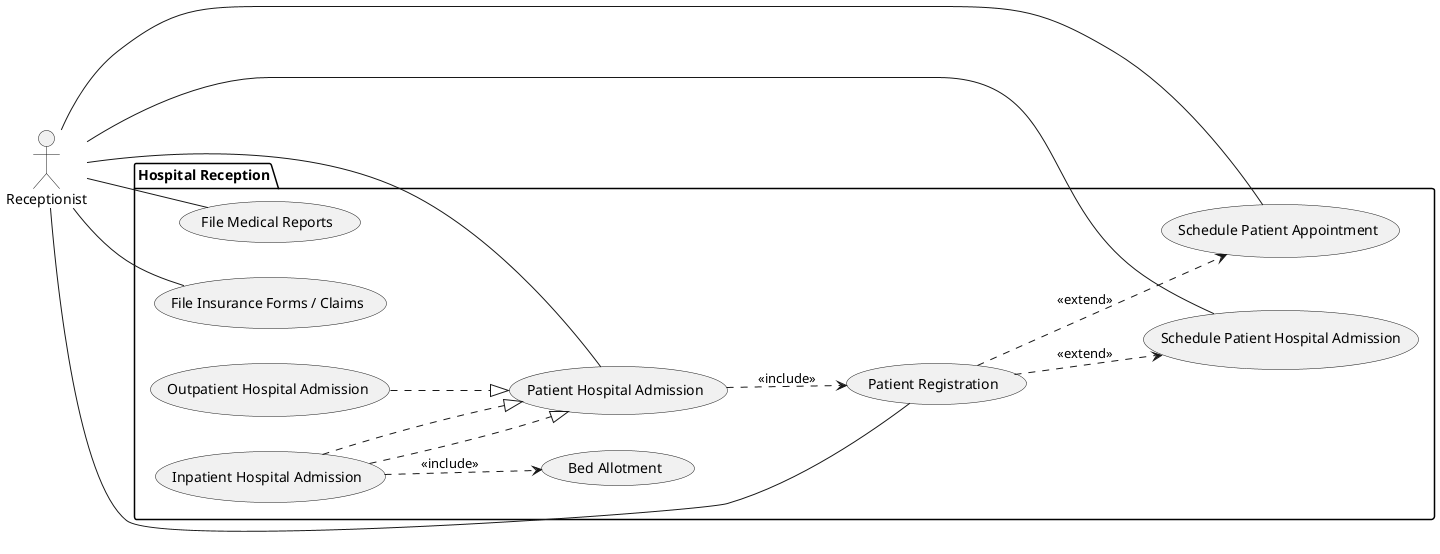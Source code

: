 @startuml
left to right direction

actor "Receptionist"

package "Hospital Reception" {
    usecase "Schedule Patient Appointment"
    usecase "Schedule Patient Hospital Admission" as SPHA
    usecase "Patient Registration" as PR
    usecase "Patient Hospital Admission" as PHA
    usecase "File Insurance Forms / Claims" as FIFC
    usecase "File Medical Reports" as FMR
    usecase "Outpatient Hospital Admission" as OHA
    usecase "Inpatient Hospital Admission" as IHA
    usecase "Bed Allotment"
}

"Receptionist" -- "Schedule Patient Appointment"
"Receptionist" -- SPHA
"Receptionist" -- PR
"Receptionist" -- PHA
"Receptionist" -- FIFC
"Receptionist" -- FMR
PR ..> SPHA : <<extend>>
PR ..> "Schedule Patient Appointment" : <<extend>>
PHA ..> PR : <<include>>
IHA ..> "Bed Allotment" : <<include>>
OHA ..|> PHA
IHA ..|> PHA
IHA ..|> PHA

@enduml
